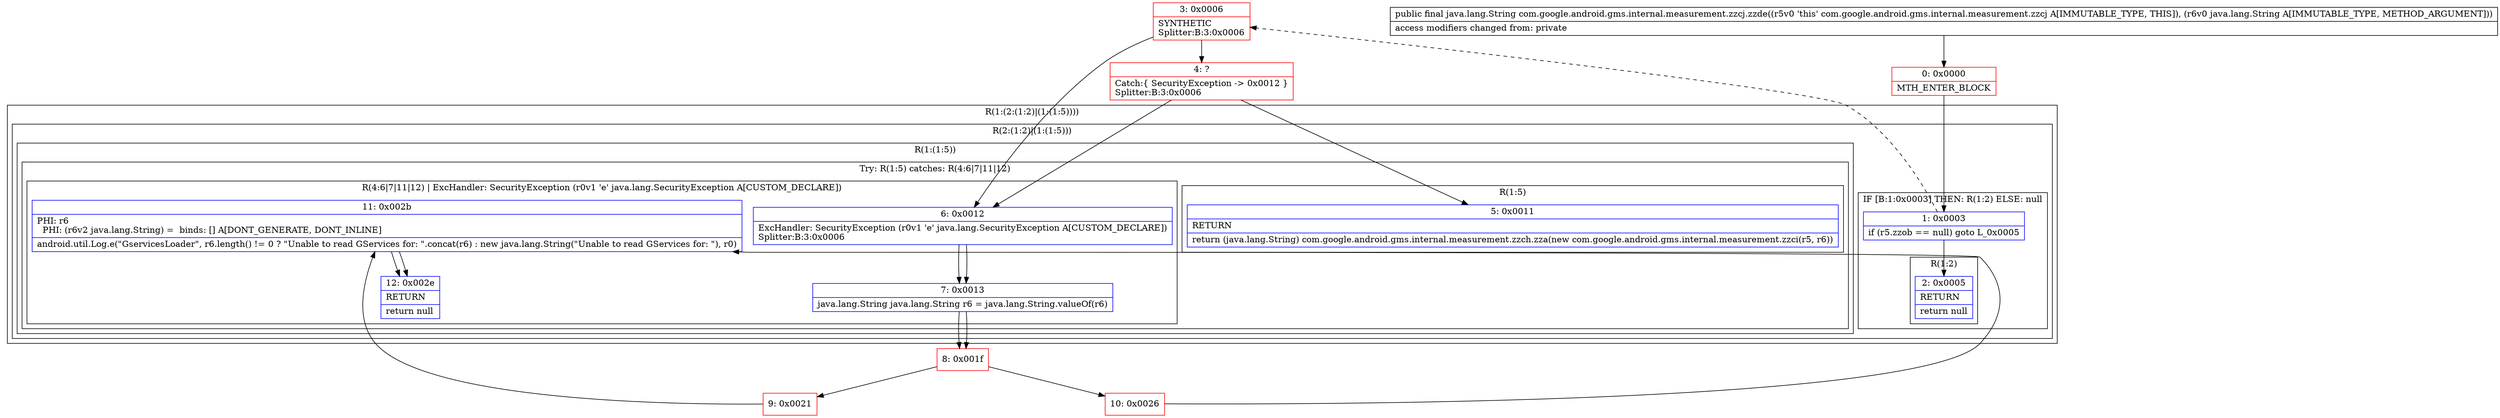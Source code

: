 digraph "CFG forcom.google.android.gms.internal.measurement.zzcj.zzde(Ljava\/lang\/String;)Ljava\/lang\/String;" {
subgraph cluster_Region_433930640 {
label = "R(1:(2:(1:2)|(1:(1:5))))";
node [shape=record,color=blue];
subgraph cluster_Region_800750826 {
label = "R(2:(1:2)|(1:(1:5)))";
node [shape=record,color=blue];
subgraph cluster_IfRegion_1675981529 {
label = "IF [B:1:0x0003] THEN: R(1:2) ELSE: null";
node [shape=record,color=blue];
Node_1 [shape=record,label="{1\:\ 0x0003|if (r5.zzob == null) goto L_0x0005\l}"];
subgraph cluster_Region_35212384 {
label = "R(1:2)";
node [shape=record,color=blue];
Node_2 [shape=record,label="{2\:\ 0x0005|RETURN\l|return null\l}"];
}
}
subgraph cluster_Region_1899715698 {
label = "R(1:(1:5))";
node [shape=record,color=blue];
subgraph cluster_TryCatchRegion_219820947 {
label = "Try: R(1:5) catches: R(4:6|7|11|12)";
node [shape=record,color=blue];
subgraph cluster_Region_1159850835 {
label = "R(1:5)";
node [shape=record,color=blue];
Node_5 [shape=record,label="{5\:\ 0x0011|RETURN\l|return (java.lang.String) com.google.android.gms.internal.measurement.zzch.zza(new com.google.android.gms.internal.measurement.zzci(r5, r6))\l}"];
}
subgraph cluster_Region_11103699 {
label = "R(4:6|7|11|12) | ExcHandler: SecurityException (r0v1 'e' java.lang.SecurityException A[CUSTOM_DECLARE])\l";
node [shape=record,color=blue];
Node_6 [shape=record,label="{6\:\ 0x0012|ExcHandler: SecurityException (r0v1 'e' java.lang.SecurityException A[CUSTOM_DECLARE])\lSplitter:B:3:0x0006\l}"];
Node_7 [shape=record,label="{7\:\ 0x0013|java.lang.String java.lang.String r6 = java.lang.String.valueOf(r6)\l}"];
Node_11 [shape=record,label="{11\:\ 0x002b|PHI: r6 \l  PHI: (r6v2 java.lang.String) =  binds: [] A[DONT_GENERATE, DONT_INLINE]\l|android.util.Log.e(\"GservicesLoader\", r6.length() != 0 ? \"Unable to read GServices for: \".concat(r6) : new java.lang.String(\"Unable to read GServices for: \"), r0)\l}"];
Node_12 [shape=record,label="{12\:\ 0x002e|RETURN\l|return null\l}"];
}
}
}
}
}
subgraph cluster_Region_11103699 {
label = "R(4:6|7|11|12) | ExcHandler: SecurityException (r0v1 'e' java.lang.SecurityException A[CUSTOM_DECLARE])\l";
node [shape=record,color=blue];
Node_6 [shape=record,label="{6\:\ 0x0012|ExcHandler: SecurityException (r0v1 'e' java.lang.SecurityException A[CUSTOM_DECLARE])\lSplitter:B:3:0x0006\l}"];
Node_7 [shape=record,label="{7\:\ 0x0013|java.lang.String java.lang.String r6 = java.lang.String.valueOf(r6)\l}"];
Node_11 [shape=record,label="{11\:\ 0x002b|PHI: r6 \l  PHI: (r6v2 java.lang.String) =  binds: [] A[DONT_GENERATE, DONT_INLINE]\l|android.util.Log.e(\"GservicesLoader\", r6.length() != 0 ? \"Unable to read GServices for: \".concat(r6) : new java.lang.String(\"Unable to read GServices for: \"), r0)\l}"];
Node_12 [shape=record,label="{12\:\ 0x002e|RETURN\l|return null\l}"];
}
Node_0 [shape=record,color=red,label="{0\:\ 0x0000|MTH_ENTER_BLOCK\l}"];
Node_3 [shape=record,color=red,label="{3\:\ 0x0006|SYNTHETIC\lSplitter:B:3:0x0006\l}"];
Node_4 [shape=record,color=red,label="{4\:\ ?|Catch:\{ SecurityException \-\> 0x0012 \}\lSplitter:B:3:0x0006\l}"];
Node_8 [shape=record,color=red,label="{8\:\ 0x001f}"];
Node_9 [shape=record,color=red,label="{9\:\ 0x0021}"];
Node_10 [shape=record,color=red,label="{10\:\ 0x0026}"];
MethodNode[shape=record,label="{public final java.lang.String com.google.android.gms.internal.measurement.zzcj.zzde((r5v0 'this' com.google.android.gms.internal.measurement.zzcj A[IMMUTABLE_TYPE, THIS]), (r6v0 java.lang.String A[IMMUTABLE_TYPE, METHOD_ARGUMENT]))  | access modifiers changed from: private\l}"];
MethodNode -> Node_0;
Node_1 -> Node_2;
Node_1 -> Node_3[style=dashed];
Node_6 -> Node_7;
Node_7 -> Node_8;
Node_11 -> Node_12;
Node_6 -> Node_7;
Node_7 -> Node_8;
Node_11 -> Node_12;
Node_0 -> Node_1;
Node_3 -> Node_4;
Node_3 -> Node_6;
Node_4 -> Node_5;
Node_4 -> Node_6;
Node_8 -> Node_9;
Node_8 -> Node_10;
Node_9 -> Node_11;
Node_10 -> Node_11;
}

